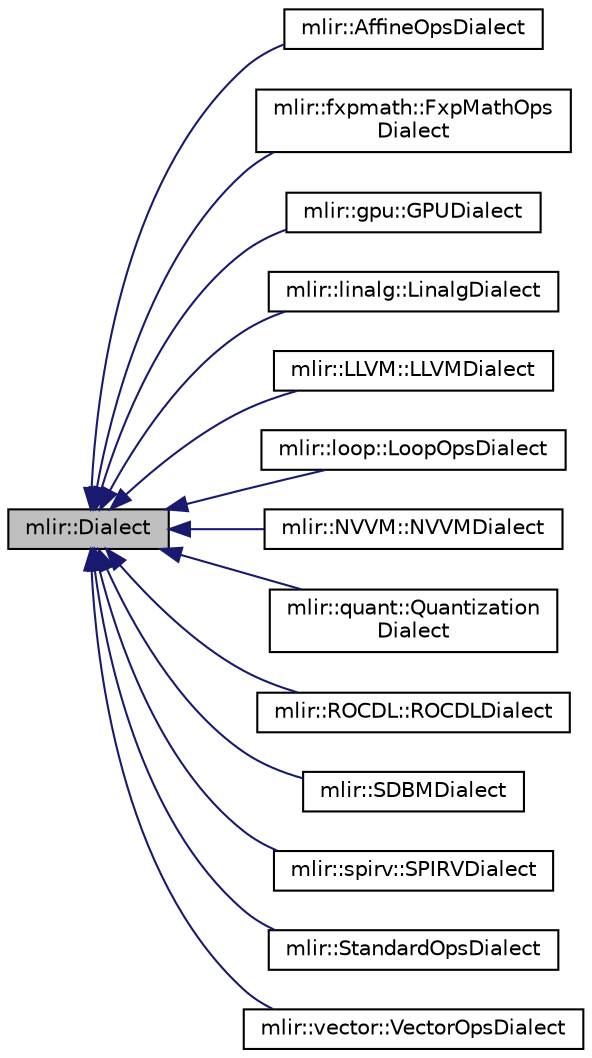 digraph "mlir::Dialect"
{
  bgcolor="transparent";
  edge [fontname="Helvetica",fontsize="10",labelfontname="Helvetica",labelfontsize="10"];
  node [fontname="Helvetica",fontsize="10",shape=record];
  rankdir="LR";
  Node0 [label="mlir::Dialect",height=0.2,width=0.4,color="black", fillcolor="grey75", style="filled", fontcolor="black"];
  Node0 -> Node1 [dir="back",color="midnightblue",fontsize="10",style="solid",fontname="Helvetica"];
  Node1 [label="mlir::AffineOpsDialect",height=0.2,width=0.4,color="black",URL="$classmlir_1_1AffineOpsDialect.html"];
  Node0 -> Node2 [dir="back",color="midnightblue",fontsize="10",style="solid",fontname="Helvetica"];
  Node2 [label="mlir::fxpmath::FxpMathOps\lDialect",height=0.2,width=0.4,color="black",URL="$classmlir_1_1fxpmath_1_1FxpMathOpsDialect.html",tooltip="Defines the &#39;FxpMathOps&#39; dialect. "];
  Node0 -> Node3 [dir="back",color="midnightblue",fontsize="10",style="solid",fontname="Helvetica"];
  Node3 [label="mlir::gpu::GPUDialect",height=0.2,width=0.4,color="black",URL="$classmlir_1_1gpu_1_1GPUDialect.html",tooltip="The dialect containing GPU kernel launching operations and related facilities. "];
  Node0 -> Node4 [dir="back",color="midnightblue",fontsize="10",style="solid",fontname="Helvetica"];
  Node4 [label="mlir::linalg::LinalgDialect",height=0.2,width=0.4,color="black",URL="$classmlir_1_1linalg_1_1LinalgDialect.html"];
  Node0 -> Node5 [dir="back",color="midnightblue",fontsize="10",style="solid",fontname="Helvetica"];
  Node5 [label="mlir::LLVM::LLVMDialect",height=0.2,width=0.4,color="black",URL="$classmlir_1_1LLVM_1_1LLVMDialect.html"];
  Node0 -> Node6 [dir="back",color="midnightblue",fontsize="10",style="solid",fontname="Helvetica"];
  Node6 [label="mlir::loop::LoopOpsDialect",height=0.2,width=0.4,color="black",URL="$classmlir_1_1loop_1_1LoopOpsDialect.html"];
  Node0 -> Node7 [dir="back",color="midnightblue",fontsize="10",style="solid",fontname="Helvetica"];
  Node7 [label="mlir::NVVM::NVVMDialect",height=0.2,width=0.4,color="black",URL="$classmlir_1_1NVVM_1_1NVVMDialect.html"];
  Node0 -> Node8 [dir="back",color="midnightblue",fontsize="10",style="solid",fontname="Helvetica"];
  Node8 [label="mlir::quant::Quantization\lDialect",height=0.2,width=0.4,color="black",URL="$classmlir_1_1quant_1_1QuantizationDialect.html",tooltip="Defines the &#39;Quantization&#39; dialect. "];
  Node0 -> Node9 [dir="back",color="midnightblue",fontsize="10",style="solid",fontname="Helvetica"];
  Node9 [label="mlir::ROCDL::ROCDLDialect",height=0.2,width=0.4,color="black",URL="$classmlir_1_1ROCDL_1_1ROCDLDialect.html"];
  Node0 -> Node10 [dir="back",color="midnightblue",fontsize="10",style="solid",fontname="Helvetica"];
  Node10 [label="mlir::SDBMDialect",height=0.2,width=0.4,color="black",URL="$classmlir_1_1SDBMDialect.html"];
  Node0 -> Node11 [dir="back",color="midnightblue",fontsize="10",style="solid",fontname="Helvetica"];
  Node11 [label="mlir::spirv::SPIRVDialect",height=0.2,width=0.4,color="black",URL="$classmlir_1_1spirv_1_1SPIRVDialect.html"];
  Node0 -> Node12 [dir="back",color="midnightblue",fontsize="10",style="solid",fontname="Helvetica"];
  Node12 [label="mlir::StandardOpsDialect",height=0.2,width=0.4,color="black",URL="$classmlir_1_1StandardOpsDialect.html"];
  Node0 -> Node13 [dir="back",color="midnightblue",fontsize="10",style="solid",fontname="Helvetica"];
  Node13 [label="mlir::vector::VectorOpsDialect",height=0.2,width=0.4,color="black",URL="$classmlir_1_1vector_1_1VectorOpsDialect.html",tooltip="Dialect for Ops on higher-dimensional vector types. "];
}

